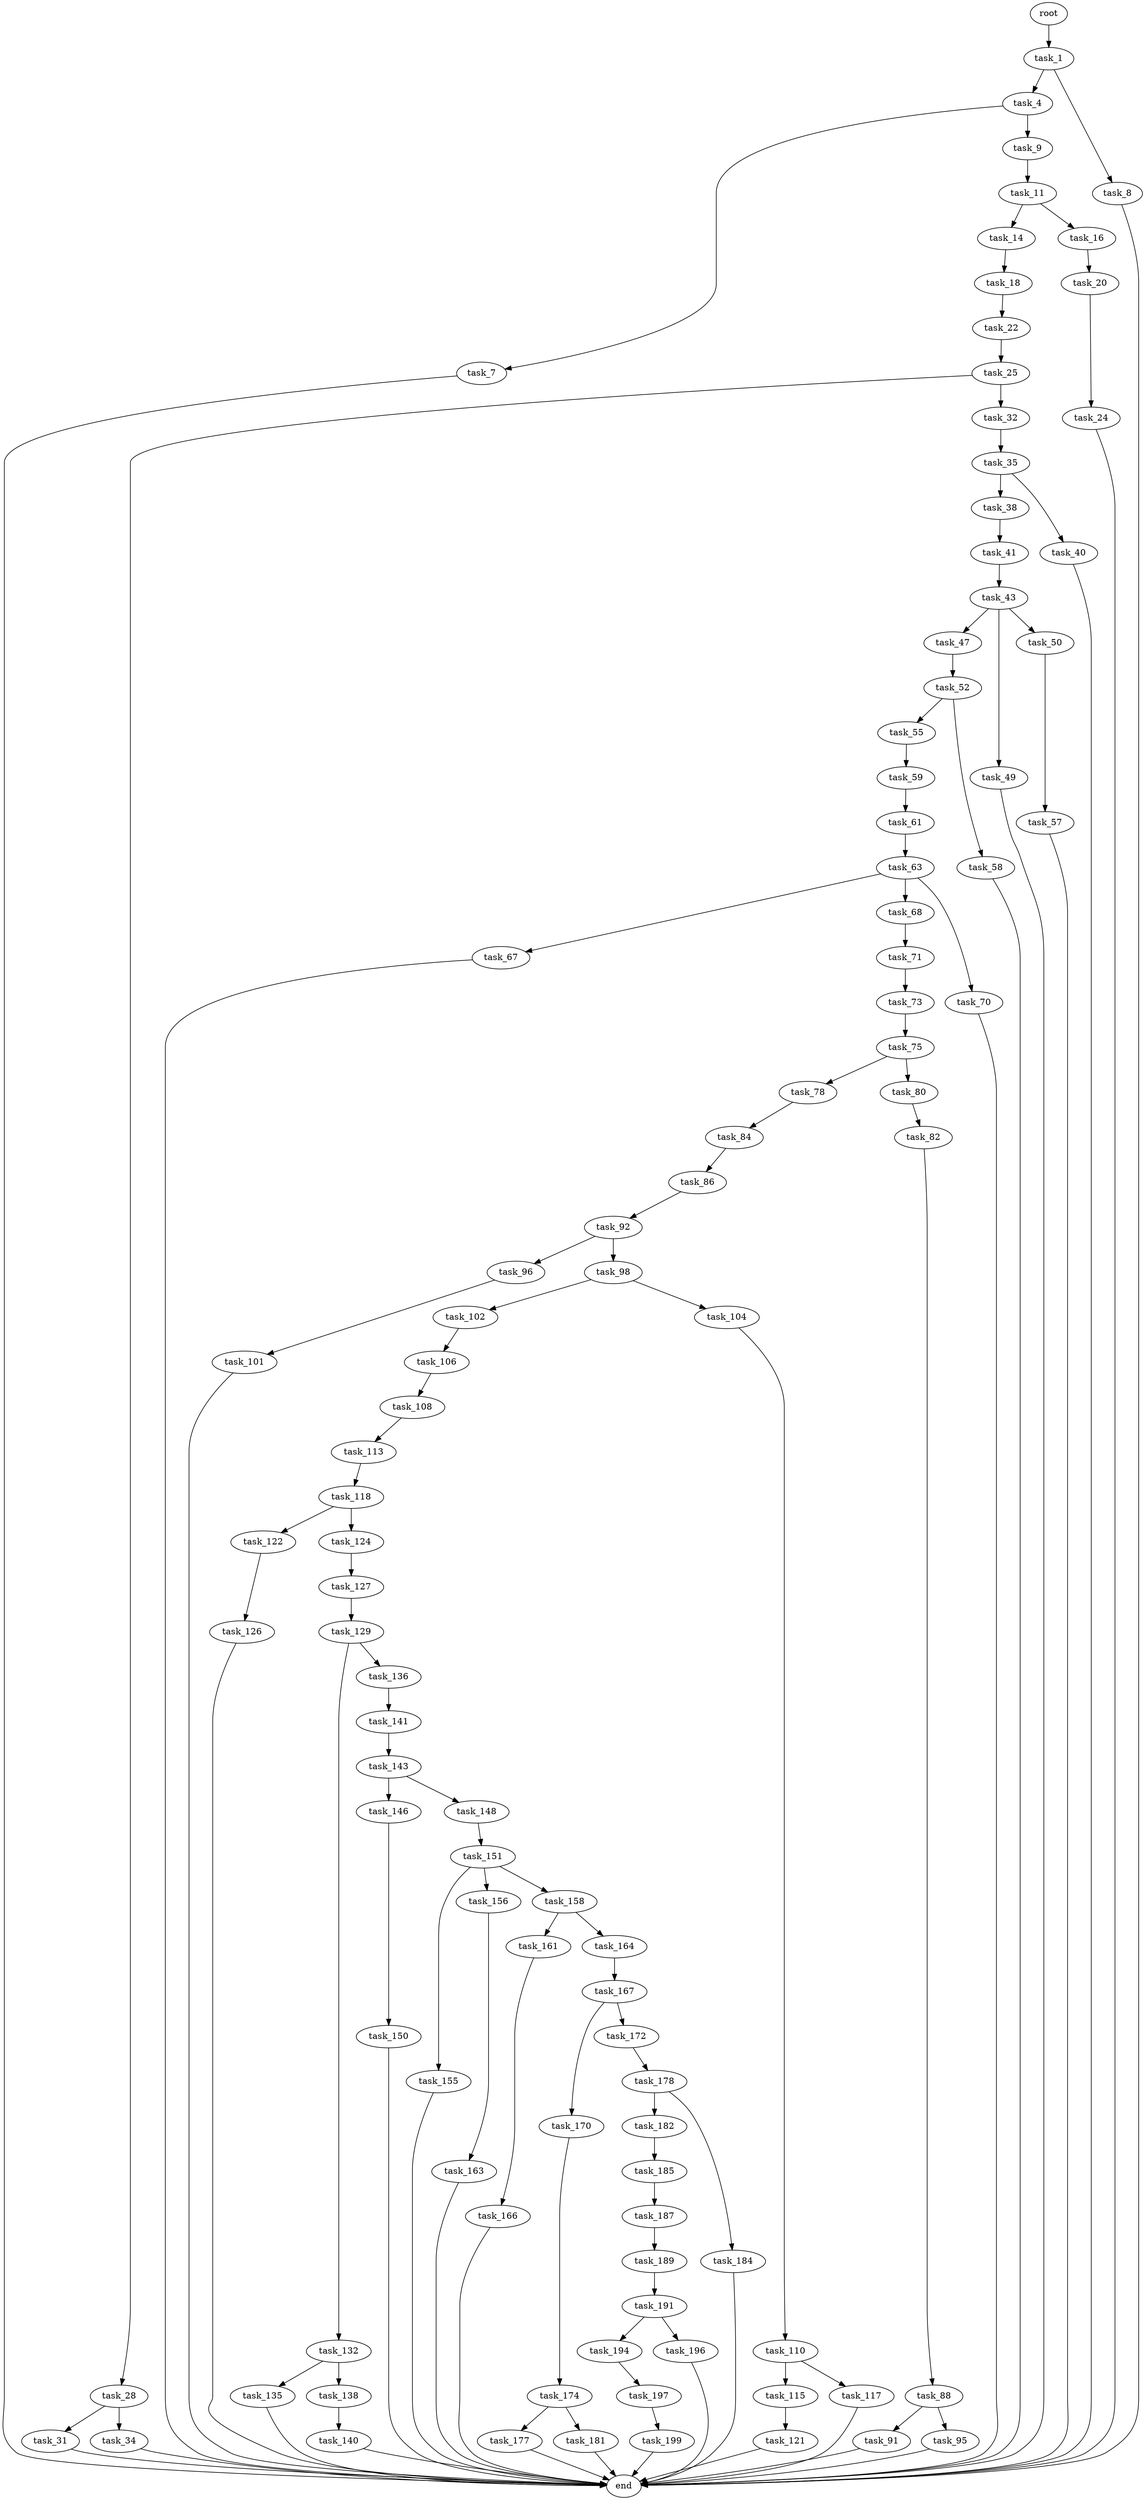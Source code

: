 digraph G {
  root [size="0.000000"];
  task_1 [size="248520274339.000000"];
  task_4 [size="549755813888.000000"];
  task_7 [size="134217728000.000000"];
  task_8 [size="8589934592.000000"];
  task_9 [size="782757789696.000000"];
  task_11 [size="22336836824.000000"];
  task_14 [size="196443077647.000000"];
  task_16 [size="134217728000.000000"];
  task_18 [size="782757789696.000000"];
  task_20 [size="8589934592.000000"];
  task_22 [size="432605163.000000"];
  task_24 [size="2638063236.000000"];
  task_25 [size="12030432887.000000"];
  task_28 [size="87177963316.000000"];
  task_31 [size="2829439048.000000"];
  task_32 [size="6538430861.000000"];
  task_34 [size="1474169456.000000"];
  task_35 [size="18003321449.000000"];
  task_38 [size="930029603.000000"];
  task_40 [size="4227303775.000000"];
  task_41 [size="6623083146.000000"];
  task_43 [size="27617956493.000000"];
  task_47 [size="1073741824000.000000"];
  task_49 [size="481950758200.000000"];
  task_50 [size="594543444827.000000"];
  task_52 [size="1073741824000.000000"];
  task_55 [size="8589934592.000000"];
  task_57 [size="1568353364.000000"];
  task_58 [size="8589934592.000000"];
  task_59 [size="2723935436.000000"];
  task_61 [size="257973428362.000000"];
  task_63 [size="6982705837.000000"];
  task_67 [size="134217728000.000000"];
  task_68 [size="6111772818.000000"];
  task_70 [size="8208510702.000000"];
  task_71 [size="68719476736.000000"];
  task_73 [size="20816572149.000000"];
  task_75 [size="16343523271.000000"];
  task_78 [size="28991029248.000000"];
  task_80 [size="30828472455.000000"];
  task_82 [size="33316863076.000000"];
  task_84 [size="9064972077.000000"];
  task_86 [size="16893910829.000000"];
  task_88 [size="336851832.000000"];
  task_91 [size="23310567501.000000"];
  task_92 [size="159639424643.000000"];
  task_95 [size="782757789696.000000"];
  task_96 [size="7140052139.000000"];
  task_98 [size="11505812201.000000"];
  task_101 [size="1112443276240.000000"];
  task_102 [size="876901879182.000000"];
  task_104 [size="481001841040.000000"];
  task_106 [size="231928233984.000000"];
  task_108 [size="142084864074.000000"];
  task_110 [size="111737260724.000000"];
  task_113 [size="782757789696.000000"];
  task_115 [size="280484778313.000000"];
  task_117 [size="68719476736.000000"];
  task_118 [size="141995639635.000000"];
  task_121 [size="8531559875.000000"];
  task_122 [size="231928233984.000000"];
  task_124 [size="16354549630.000000"];
  task_126 [size="400014570663.000000"];
  task_127 [size="1028254807839.000000"];
  task_129 [size="36795581669.000000"];
  task_132 [size="3429358088.000000"];
  task_135 [size="782757789696.000000"];
  task_136 [size="849795807596.000000"];
  task_138 [size="17190393057.000000"];
  task_140 [size="253050424496.000000"];
  task_141 [size="328677157591.000000"];
  task_143 [size="27288080315.000000"];
  task_146 [size="2719104020.000000"];
  task_148 [size="6711063217.000000"];
  task_150 [size="793830786189.000000"];
  task_151 [size="101230761138.000000"];
  task_155 [size="8429130890.000000"];
  task_156 [size="1905777381.000000"];
  task_158 [size="10496162883.000000"];
  task_161 [size="512506760594.000000"];
  task_163 [size="492919693407.000000"];
  task_164 [size="6157696374.000000"];
  task_166 [size="318084270757.000000"];
  task_167 [size="782757789696.000000"];
  task_170 [size="19213837076.000000"];
  task_172 [size="7048258818.000000"];
  task_174 [size="124548923101.000000"];
  task_177 [size="4575293399.000000"];
  task_178 [size="32554053918.000000"];
  task_181 [size="368293445632.000000"];
  task_182 [size="537803753047.000000"];
  task_184 [size="68719476736.000000"];
  task_185 [size="425424193531.000000"];
  task_187 [size="8589934592.000000"];
  task_189 [size="598216349408.000000"];
  task_191 [size="1721314612.000000"];
  task_194 [size="127460988637.000000"];
  task_196 [size="1670389119.000000"];
  task_197 [size="315197871.000000"];
  task_199 [size="68182399274.000000"];
  end [size="0.000000"];

  root -> task_1 [size="1.000000"];
  task_1 -> task_4 [size="209715200.000000"];
  task_1 -> task_8 [size="209715200.000000"];
  task_4 -> task_7 [size="536870912.000000"];
  task_4 -> task_9 [size="536870912.000000"];
  task_7 -> end [size="1.000000"];
  task_8 -> end [size="1.000000"];
  task_9 -> task_11 [size="679477248.000000"];
  task_11 -> task_14 [size="75497472.000000"];
  task_11 -> task_16 [size="75497472.000000"];
  task_14 -> task_18 [size="134217728.000000"];
  task_16 -> task_20 [size="209715200.000000"];
  task_18 -> task_22 [size="679477248.000000"];
  task_20 -> task_24 [size="33554432.000000"];
  task_22 -> task_25 [size="33554432.000000"];
  task_24 -> end [size="1.000000"];
  task_25 -> task_28 [size="301989888.000000"];
  task_25 -> task_32 [size="301989888.000000"];
  task_28 -> task_31 [size="134217728.000000"];
  task_28 -> task_34 [size="134217728.000000"];
  task_31 -> end [size="1.000000"];
  task_32 -> task_35 [size="134217728.000000"];
  task_34 -> end [size="1.000000"];
  task_35 -> task_38 [size="301989888.000000"];
  task_35 -> task_40 [size="301989888.000000"];
  task_38 -> task_41 [size="75497472.000000"];
  task_40 -> end [size="1.000000"];
  task_41 -> task_43 [size="301989888.000000"];
  task_43 -> task_47 [size="33554432.000000"];
  task_43 -> task_49 [size="33554432.000000"];
  task_43 -> task_50 [size="33554432.000000"];
  task_47 -> task_52 [size="838860800.000000"];
  task_49 -> end [size="1.000000"];
  task_50 -> task_57 [size="411041792.000000"];
  task_52 -> task_55 [size="838860800.000000"];
  task_52 -> task_58 [size="838860800.000000"];
  task_55 -> task_59 [size="33554432.000000"];
  task_57 -> end [size="1.000000"];
  task_58 -> end [size="1.000000"];
  task_59 -> task_61 [size="301989888.000000"];
  task_61 -> task_63 [size="679477248.000000"];
  task_63 -> task_67 [size="134217728.000000"];
  task_63 -> task_68 [size="134217728.000000"];
  task_63 -> task_70 [size="134217728.000000"];
  task_67 -> end [size="1.000000"];
  task_68 -> task_71 [size="411041792.000000"];
  task_70 -> end [size="1.000000"];
  task_71 -> task_73 [size="134217728.000000"];
  task_73 -> task_75 [size="33554432.000000"];
  task_75 -> task_78 [size="679477248.000000"];
  task_75 -> task_80 [size="679477248.000000"];
  task_78 -> task_84 [size="75497472.000000"];
  task_80 -> task_82 [size="679477248.000000"];
  task_82 -> task_88 [size="536870912.000000"];
  task_84 -> task_86 [size="301989888.000000"];
  task_86 -> task_92 [size="411041792.000000"];
  task_88 -> task_91 [size="33554432.000000"];
  task_88 -> task_95 [size="33554432.000000"];
  task_91 -> end [size="1.000000"];
  task_92 -> task_96 [size="411041792.000000"];
  task_92 -> task_98 [size="411041792.000000"];
  task_95 -> end [size="1.000000"];
  task_96 -> task_101 [size="536870912.000000"];
  task_98 -> task_102 [size="301989888.000000"];
  task_98 -> task_104 [size="301989888.000000"];
  task_101 -> end [size="1.000000"];
  task_102 -> task_106 [size="838860800.000000"];
  task_104 -> task_110 [size="301989888.000000"];
  task_106 -> task_108 [size="301989888.000000"];
  task_108 -> task_113 [size="411041792.000000"];
  task_110 -> task_115 [size="134217728.000000"];
  task_110 -> task_117 [size="134217728.000000"];
  task_113 -> task_118 [size="679477248.000000"];
  task_115 -> task_121 [size="209715200.000000"];
  task_117 -> end [size="1.000000"];
  task_118 -> task_122 [size="536870912.000000"];
  task_118 -> task_124 [size="536870912.000000"];
  task_121 -> end [size="1.000000"];
  task_122 -> task_126 [size="301989888.000000"];
  task_124 -> task_127 [size="838860800.000000"];
  task_126 -> end [size="1.000000"];
  task_127 -> task_129 [size="838860800.000000"];
  task_129 -> task_132 [size="33554432.000000"];
  task_129 -> task_136 [size="33554432.000000"];
  task_132 -> task_135 [size="75497472.000000"];
  task_132 -> task_138 [size="75497472.000000"];
  task_135 -> end [size="1.000000"];
  task_136 -> task_141 [size="679477248.000000"];
  task_138 -> task_140 [size="301989888.000000"];
  task_140 -> end [size="1.000000"];
  task_141 -> task_143 [size="301989888.000000"];
  task_143 -> task_146 [size="33554432.000000"];
  task_143 -> task_148 [size="33554432.000000"];
  task_146 -> task_150 [size="134217728.000000"];
  task_148 -> task_151 [size="838860800.000000"];
  task_150 -> end [size="1.000000"];
  task_151 -> task_155 [size="209715200.000000"];
  task_151 -> task_156 [size="209715200.000000"];
  task_151 -> task_158 [size="209715200.000000"];
  task_155 -> end [size="1.000000"];
  task_156 -> task_163 [size="33554432.000000"];
  task_158 -> task_161 [size="209715200.000000"];
  task_158 -> task_164 [size="209715200.000000"];
  task_161 -> task_166 [size="411041792.000000"];
  task_163 -> end [size="1.000000"];
  task_164 -> task_167 [size="209715200.000000"];
  task_166 -> end [size="1.000000"];
  task_167 -> task_170 [size="679477248.000000"];
  task_167 -> task_172 [size="679477248.000000"];
  task_170 -> task_174 [size="411041792.000000"];
  task_172 -> task_178 [size="301989888.000000"];
  task_174 -> task_177 [size="209715200.000000"];
  task_174 -> task_181 [size="209715200.000000"];
  task_177 -> end [size="1.000000"];
  task_178 -> task_182 [size="33554432.000000"];
  task_178 -> task_184 [size="33554432.000000"];
  task_181 -> end [size="1.000000"];
  task_182 -> task_185 [size="679477248.000000"];
  task_184 -> end [size="1.000000"];
  task_185 -> task_187 [size="411041792.000000"];
  task_187 -> task_189 [size="33554432.000000"];
  task_189 -> task_191 [size="536870912.000000"];
  task_191 -> task_194 [size="33554432.000000"];
  task_191 -> task_196 [size="33554432.000000"];
  task_194 -> task_197 [size="209715200.000000"];
  task_196 -> end [size="1.000000"];
  task_197 -> task_199 [size="33554432.000000"];
  task_199 -> end [size="1.000000"];
}
